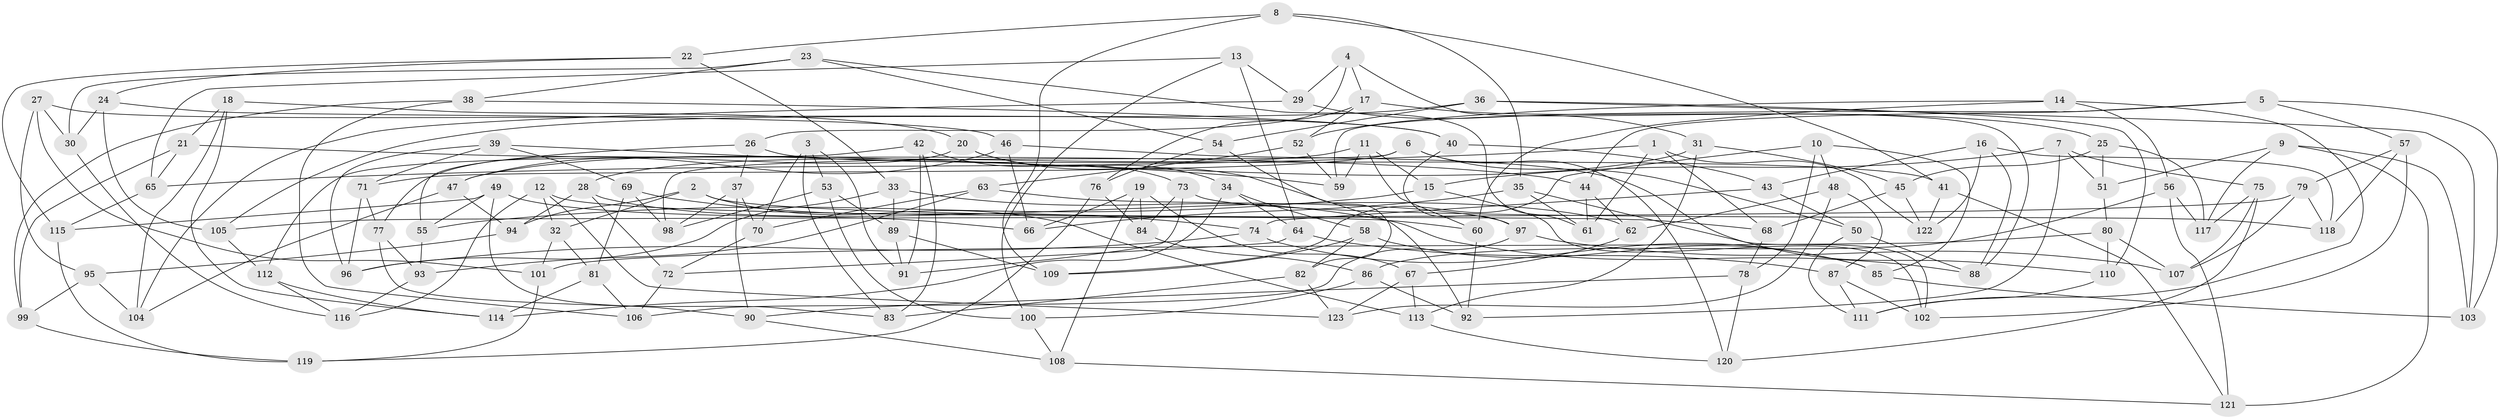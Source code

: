 // Generated by graph-tools (version 1.1) at 2025/02/03/09/25 03:02:58]
// undirected, 123 vertices, 246 edges
graph export_dot {
graph [start="1"]
  node [color=gray90,style=filled];
  1;
  2;
  3;
  4;
  5;
  6;
  7;
  8;
  9;
  10;
  11;
  12;
  13;
  14;
  15;
  16;
  17;
  18;
  19;
  20;
  21;
  22;
  23;
  24;
  25;
  26;
  27;
  28;
  29;
  30;
  31;
  32;
  33;
  34;
  35;
  36;
  37;
  38;
  39;
  40;
  41;
  42;
  43;
  44;
  45;
  46;
  47;
  48;
  49;
  50;
  51;
  52;
  53;
  54;
  55;
  56;
  57;
  58;
  59;
  60;
  61;
  62;
  63;
  64;
  65;
  66;
  67;
  68;
  69;
  70;
  71;
  72;
  73;
  74;
  75;
  76;
  77;
  78;
  79;
  80;
  81;
  82;
  83;
  84;
  85;
  86;
  87;
  88;
  89;
  90;
  91;
  92;
  93;
  94;
  95;
  96;
  97;
  98;
  99;
  100;
  101;
  102;
  103;
  104;
  105;
  106;
  107;
  108;
  109;
  110;
  111;
  112;
  113;
  114;
  115;
  116;
  117;
  118;
  119;
  120;
  121;
  122;
  123;
  1 -- 61;
  1 -- 68;
  1 -- 122;
  1 -- 65;
  2 -- 68;
  2 -- 113;
  2 -- 94;
  2 -- 32;
  3 -- 70;
  3 -- 53;
  3 -- 83;
  3 -- 91;
  4 -- 88;
  4 -- 17;
  4 -- 26;
  4 -- 29;
  5 -- 44;
  5 -- 103;
  5 -- 57;
  5 -- 59;
  6 -- 50;
  6 -- 120;
  6 -- 71;
  6 -- 98;
  7 -- 92;
  7 -- 75;
  7 -- 51;
  7 -- 15;
  8 -- 22;
  8 -- 109;
  8 -- 41;
  8 -- 35;
  9 -- 103;
  9 -- 51;
  9 -- 117;
  9 -- 121;
  10 -- 85;
  10 -- 48;
  10 -- 78;
  10 -- 109;
  11 -- 28;
  11 -- 60;
  11 -- 59;
  11 -- 15;
  12 -- 32;
  12 -- 60;
  12 -- 123;
  12 -- 116;
  13 -- 64;
  13 -- 29;
  13 -- 65;
  13 -- 100;
  14 -- 60;
  14 -- 56;
  14 -- 52;
  14 -- 111;
  15 -- 55;
  15 -- 102;
  16 -- 88;
  16 -- 118;
  16 -- 122;
  16 -- 43;
  17 -- 25;
  17 -- 52;
  17 -- 76;
  18 -- 20;
  18 -- 21;
  18 -- 114;
  18 -- 104;
  19 -- 67;
  19 -- 84;
  19 -- 108;
  19 -- 66;
  20 -- 77;
  20 -- 92;
  20 -- 34;
  21 -- 44;
  21 -- 99;
  21 -- 65;
  22 -- 24;
  22 -- 33;
  22 -- 115;
  23 -- 61;
  23 -- 30;
  23 -- 38;
  23 -- 54;
  24 -- 30;
  24 -- 46;
  24 -- 105;
  25 -- 117;
  25 -- 51;
  25 -- 45;
  26 -- 41;
  26 -- 37;
  26 -- 55;
  27 -- 101;
  27 -- 95;
  27 -- 30;
  27 -- 40;
  28 -- 62;
  28 -- 72;
  28 -- 94;
  29 -- 31;
  29 -- 104;
  30 -- 116;
  31 -- 113;
  31 -- 45;
  31 -- 47;
  32 -- 81;
  32 -- 101;
  33 -- 88;
  33 -- 96;
  33 -- 89;
  34 -- 58;
  34 -- 64;
  34 -- 114;
  35 -- 102;
  35 -- 61;
  35 -- 66;
  36 -- 103;
  36 -- 105;
  36 -- 110;
  36 -- 54;
  37 -- 70;
  37 -- 98;
  37 -- 90;
  38 -- 99;
  38 -- 40;
  38 -- 106;
  39 -- 69;
  39 -- 96;
  39 -- 71;
  39 -- 59;
  40 -- 97;
  40 -- 43;
  41 -- 121;
  41 -- 122;
  42 -- 73;
  42 -- 112;
  42 -- 91;
  42 -- 83;
  43 -- 50;
  43 -- 74;
  44 -- 61;
  44 -- 62;
  45 -- 68;
  45 -- 122;
  46 -- 47;
  46 -- 110;
  46 -- 66;
  47 -- 104;
  47 -- 94;
  48 -- 123;
  48 -- 87;
  48 -- 62;
  49 -- 115;
  49 -- 66;
  49 -- 83;
  49 -- 55;
  50 -- 88;
  50 -- 111;
  51 -- 80;
  52 -- 59;
  52 -- 63;
  53 -- 100;
  53 -- 89;
  53 -- 98;
  54 -- 82;
  54 -- 76;
  55 -- 93;
  56 -- 86;
  56 -- 121;
  56 -- 117;
  57 -- 102;
  57 -- 118;
  57 -- 79;
  58 -- 109;
  58 -- 82;
  58 -- 85;
  60 -- 92;
  62 -- 67;
  63 -- 97;
  63 -- 70;
  63 -- 93;
  64 -- 87;
  64 -- 72;
  65 -- 115;
  67 -- 123;
  67 -- 113;
  68 -- 78;
  69 -- 74;
  69 -- 81;
  69 -- 98;
  70 -- 72;
  71 -- 96;
  71 -- 77;
  72 -- 106;
  73 -- 91;
  73 -- 84;
  73 -- 118;
  74 -- 96;
  74 -- 85;
  75 -- 117;
  75 -- 120;
  75 -- 107;
  76 -- 84;
  76 -- 119;
  77 -- 90;
  77 -- 93;
  78 -- 90;
  78 -- 120;
  79 -- 107;
  79 -- 118;
  79 -- 105;
  80 -- 107;
  80 -- 101;
  80 -- 110;
  81 -- 106;
  81 -- 114;
  82 -- 83;
  82 -- 123;
  84 -- 86;
  85 -- 103;
  86 -- 100;
  86 -- 92;
  87 -- 111;
  87 -- 102;
  89 -- 91;
  89 -- 109;
  90 -- 108;
  93 -- 116;
  94 -- 95;
  95 -- 99;
  95 -- 104;
  97 -- 107;
  97 -- 106;
  99 -- 119;
  100 -- 108;
  101 -- 119;
  105 -- 112;
  108 -- 121;
  110 -- 111;
  112 -- 116;
  112 -- 114;
  113 -- 120;
  115 -- 119;
}

